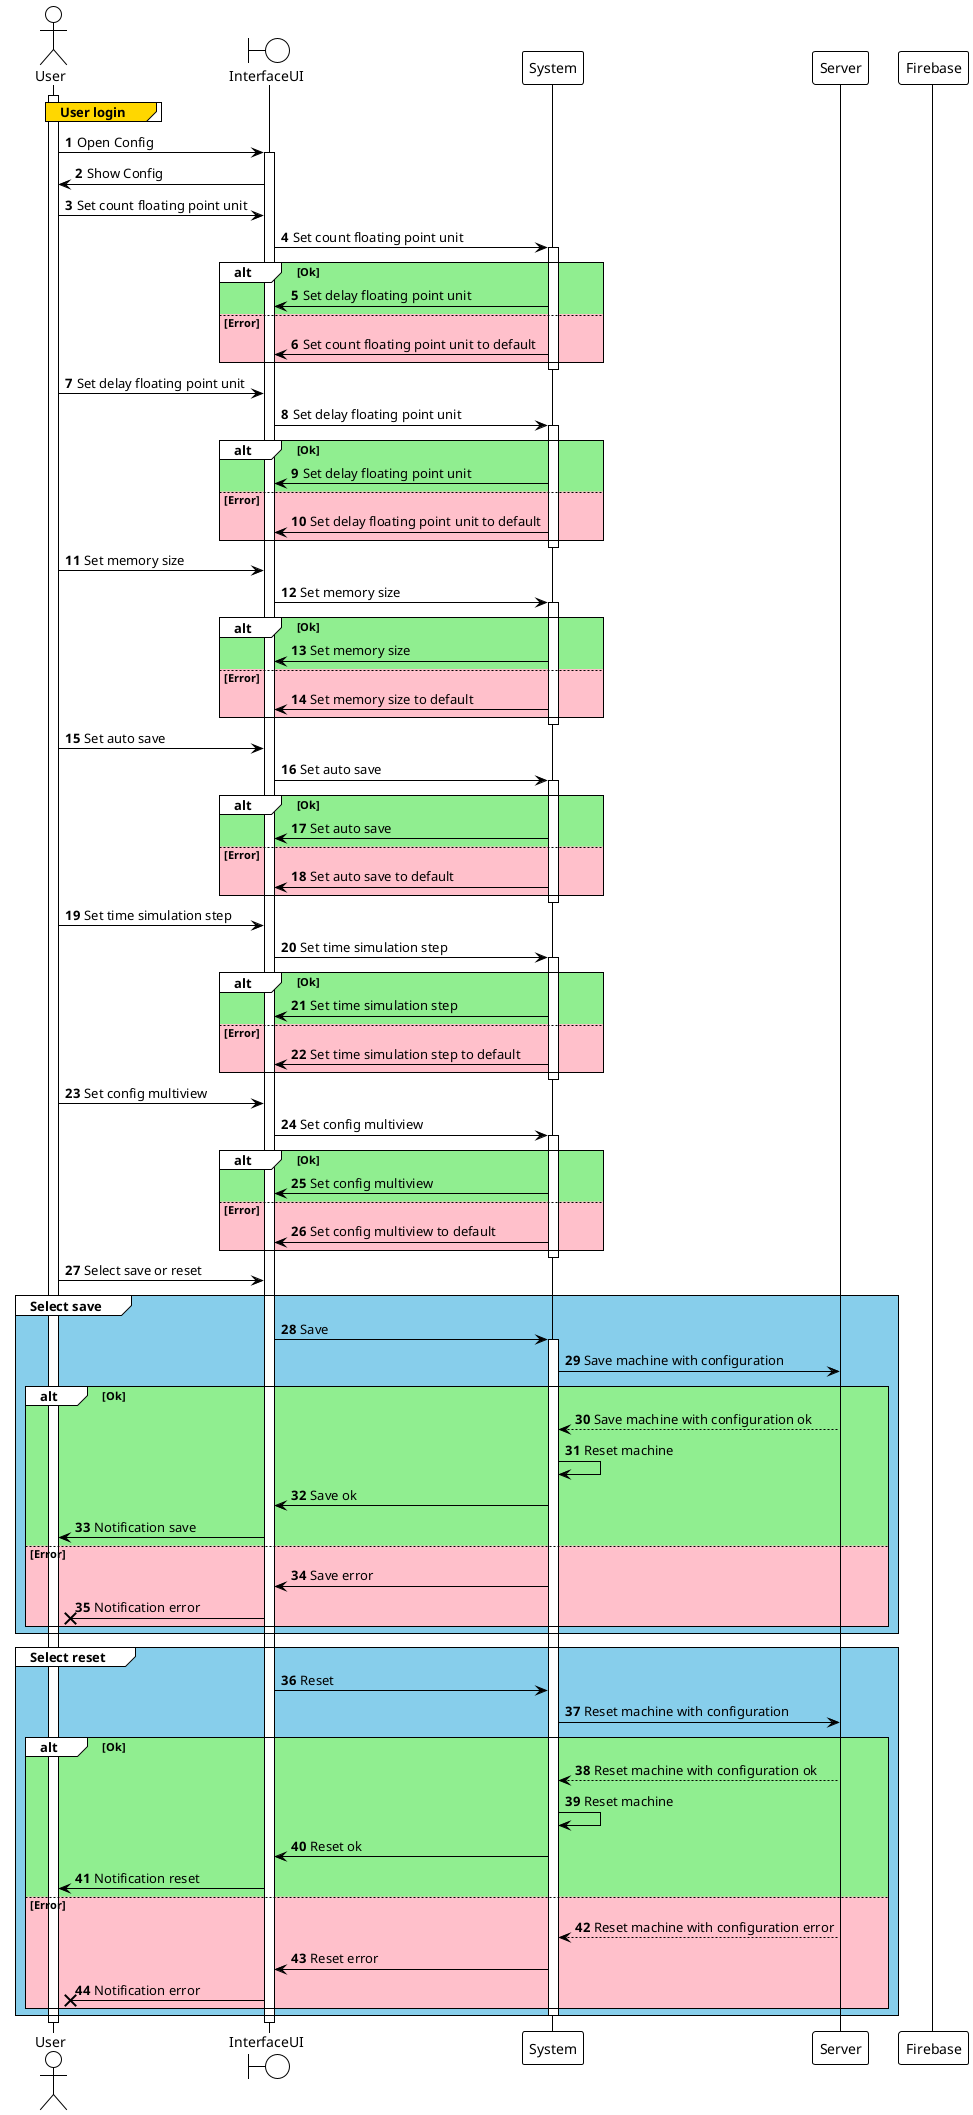 @startuml
'https://plantuml.com/sequence-diagram
!theme plain

autonumber

actor User
boundary InterfaceUI
participant System
participant Server
participant Firebase

activate User
group#Gold User login

end
User -> InterfaceUI: Open Config
activate InterfaceUI
User <- InterfaceUI: Show Config
User -> InterfaceUI: Set count floating point unit
InterfaceUI -> System: Set count floating point unit
activate System
alt #LightGreen Ok
  InterfaceUI <- System: Set delay floating point unit
else #Pink Error
  InterfaceUI <- System: Set count floating point unit to default
end
deactivate System

User -> InterfaceUI: Set delay floating point unit
InterfaceUI -> System: Set delay floating point unit
activate System
alt #LightGreen Ok
  InterfaceUI <- System: Set delay floating point unit
else #Pink Error
  InterfaceUI <- System: Set delay floating point unit to default
end
deactivate System

User -> InterfaceUI: Set memory size
InterfaceUI -> System: Set memory size
activate System
alt #LightGreen Ok
  InterfaceUI <- System: Set memory size
else #Pink Error
  InterfaceUI <- System: Set memory size to default
end
deactivate System

User -> InterfaceUI: Set auto save
InterfaceUI -> System: Set auto save
activate System
alt #LightGreen Ok
  InterfaceUI <- System: Set auto save
else #Pink Error
  InterfaceUI <- System: Set auto save to default
end
deactivate System

User -> InterfaceUI: Set time simulation step
InterfaceUI -> System: Set time simulation step
activate System
alt #LightGreen Ok
  InterfaceUI <- System: Set time simulation step
else #Pink Error
  InterfaceUI <- System: Set time simulation step to default
end
deactivate System

User -> InterfaceUI: Set config multiview
InterfaceUI -> System: Set config multiview
activate System
alt #LightGreen Ok
  InterfaceUI <- System: Set config multiview
else #Pink Error
  InterfaceUI <- System: Set config multiview to default
end
deactivate System

User -> InterfaceUI: Select save or reset
group #SkyBlue Select save
  InterfaceUI -> System: Save
  activate System
  System -> Server: Save machine with configuration
  alt #LightGreen Ok
    System <-- Server: Save machine with configuration ok
    System -> System: Reset machine
    InterfaceUI <- System: Save ok
    User <- InterfaceUI: Notification save
  else #Pink Error
    InterfaceUI <- System: Save error
    User x<- InterfaceUI: Notification error
  end
end

group #SkyBlue Select reset
  InterfaceUI -> System: Reset
  System -> Server: Reset machine with configuration
  alt #LightGreen Ok
    System <-- Server: Reset machine with configuration ok
    System -> System: Reset machine
    InterfaceUI <- System: Reset ok
    User <- InterfaceUI: Notification reset
  else #Pink Error
    System <-- Server: Reset machine with configuration error
    InterfaceUI <- System: Reset error
    User x<- InterfaceUI: Notification error
  end
  deactivate System
end
deactivate InterfaceUI
deactivate User

@enduml
